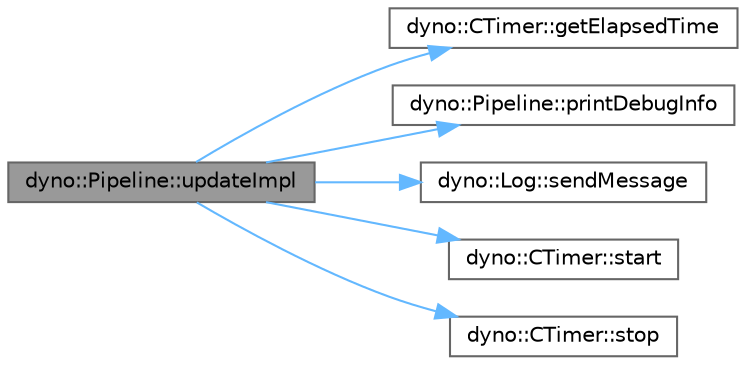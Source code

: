 digraph "dyno::Pipeline::updateImpl"
{
 // LATEX_PDF_SIZE
  bgcolor="transparent";
  edge [fontname=Helvetica,fontsize=10,labelfontname=Helvetica,labelfontsize=10];
  node [fontname=Helvetica,fontsize=10,shape=box,height=0.2,width=0.4];
  rankdir="LR";
  Node1 [id="Node000001",label="dyno::Pipeline::updateImpl",height=0.2,width=0.4,color="gray40", fillcolor="grey60", style="filled", fontcolor="black",tooltip=" "];
  Node1 -> Node2 [id="edge1_Node000001_Node000002",color="steelblue1",style="solid",tooltip=" "];
  Node2 [id="Node000002",label="dyno::CTimer::getElapsedTime",height=0.2,width=0.4,color="grey40", fillcolor="white", style="filled",URL="$classdyno_1_1_c_timer.html#a13da08e4cd79b310f227f63bb73e740a",tooltip="return the elapsed time in (ms)"];
  Node1 -> Node3 [id="edge2_Node000001_Node000003",color="steelblue1",style="solid",tooltip=" "];
  Node3 [id="Node000003",label="dyno::Pipeline::printDebugInfo",height=0.2,width=0.4,color="grey40", fillcolor="white", style="filled",URL="$classdyno_1_1_pipeline.html#a3852809eebe83099afd76af44ff586b0",tooltip=" "];
  Node1 -> Node4 [id="edge3_Node000001_Node000004",color="steelblue1",style="solid",tooltip=" "];
  Node4 [id="Node000004",label="dyno::Log::sendMessage",height=0.2,width=0.4,color="grey40", fillcolor="white", style="filled",URL="$classdyno_1_1_log.html#ade134ff996b87eb30b5cab64bc73ad28",tooltip="Add a new message to log."];
  Node1 -> Node5 [id="edge4_Node000001_Node000005",color="steelblue1",style="solid",tooltip=" "];
  Node5 [id="Node000005",label="dyno::CTimer::start",height=0.2,width=0.4,color="grey40", fillcolor="white", style="filled",URL="$classdyno_1_1_c_timer.html#a1596c74f7329eca027d09ea10261f953",tooltip=" "];
  Node1 -> Node6 [id="edge5_Node000001_Node000006",color="steelblue1",style="solid",tooltip=" "];
  Node6 [id="Node000006",label="dyno::CTimer::stop",height=0.2,width=0.4,color="grey40", fillcolor="white", style="filled",URL="$classdyno_1_1_c_timer.html#a579753a6d885a8066fd5af3a017e4b8d",tooltip=" "];
}
